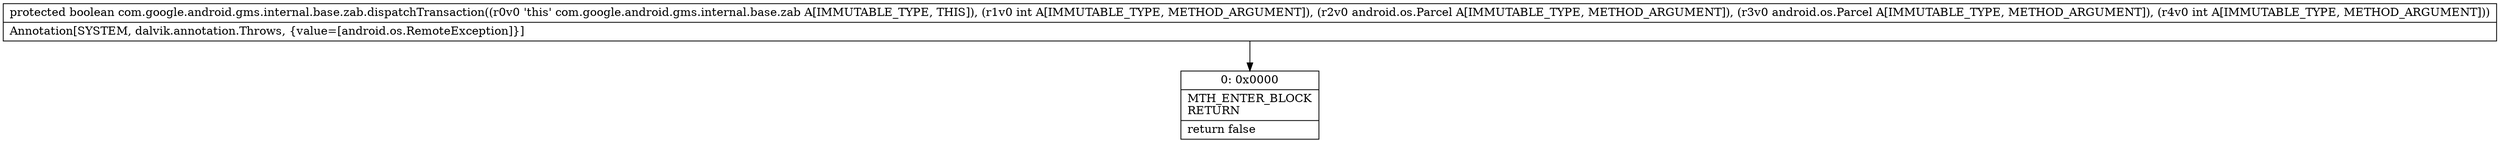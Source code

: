 digraph "CFG forcom.google.android.gms.internal.base.zab.dispatchTransaction(ILandroid\/os\/Parcel;Landroid\/os\/Parcel;I)Z" {
Node_0 [shape=record,label="{0\:\ 0x0000|MTH_ENTER_BLOCK\lRETURN\l|return false\l}"];
MethodNode[shape=record,label="{protected boolean com.google.android.gms.internal.base.zab.dispatchTransaction((r0v0 'this' com.google.android.gms.internal.base.zab A[IMMUTABLE_TYPE, THIS]), (r1v0 int A[IMMUTABLE_TYPE, METHOD_ARGUMENT]), (r2v0 android.os.Parcel A[IMMUTABLE_TYPE, METHOD_ARGUMENT]), (r3v0 android.os.Parcel A[IMMUTABLE_TYPE, METHOD_ARGUMENT]), (r4v0 int A[IMMUTABLE_TYPE, METHOD_ARGUMENT]))  | Annotation[SYSTEM, dalvik.annotation.Throws, \{value=[android.os.RemoteException]\}]\l}"];
MethodNode -> Node_0;
}

